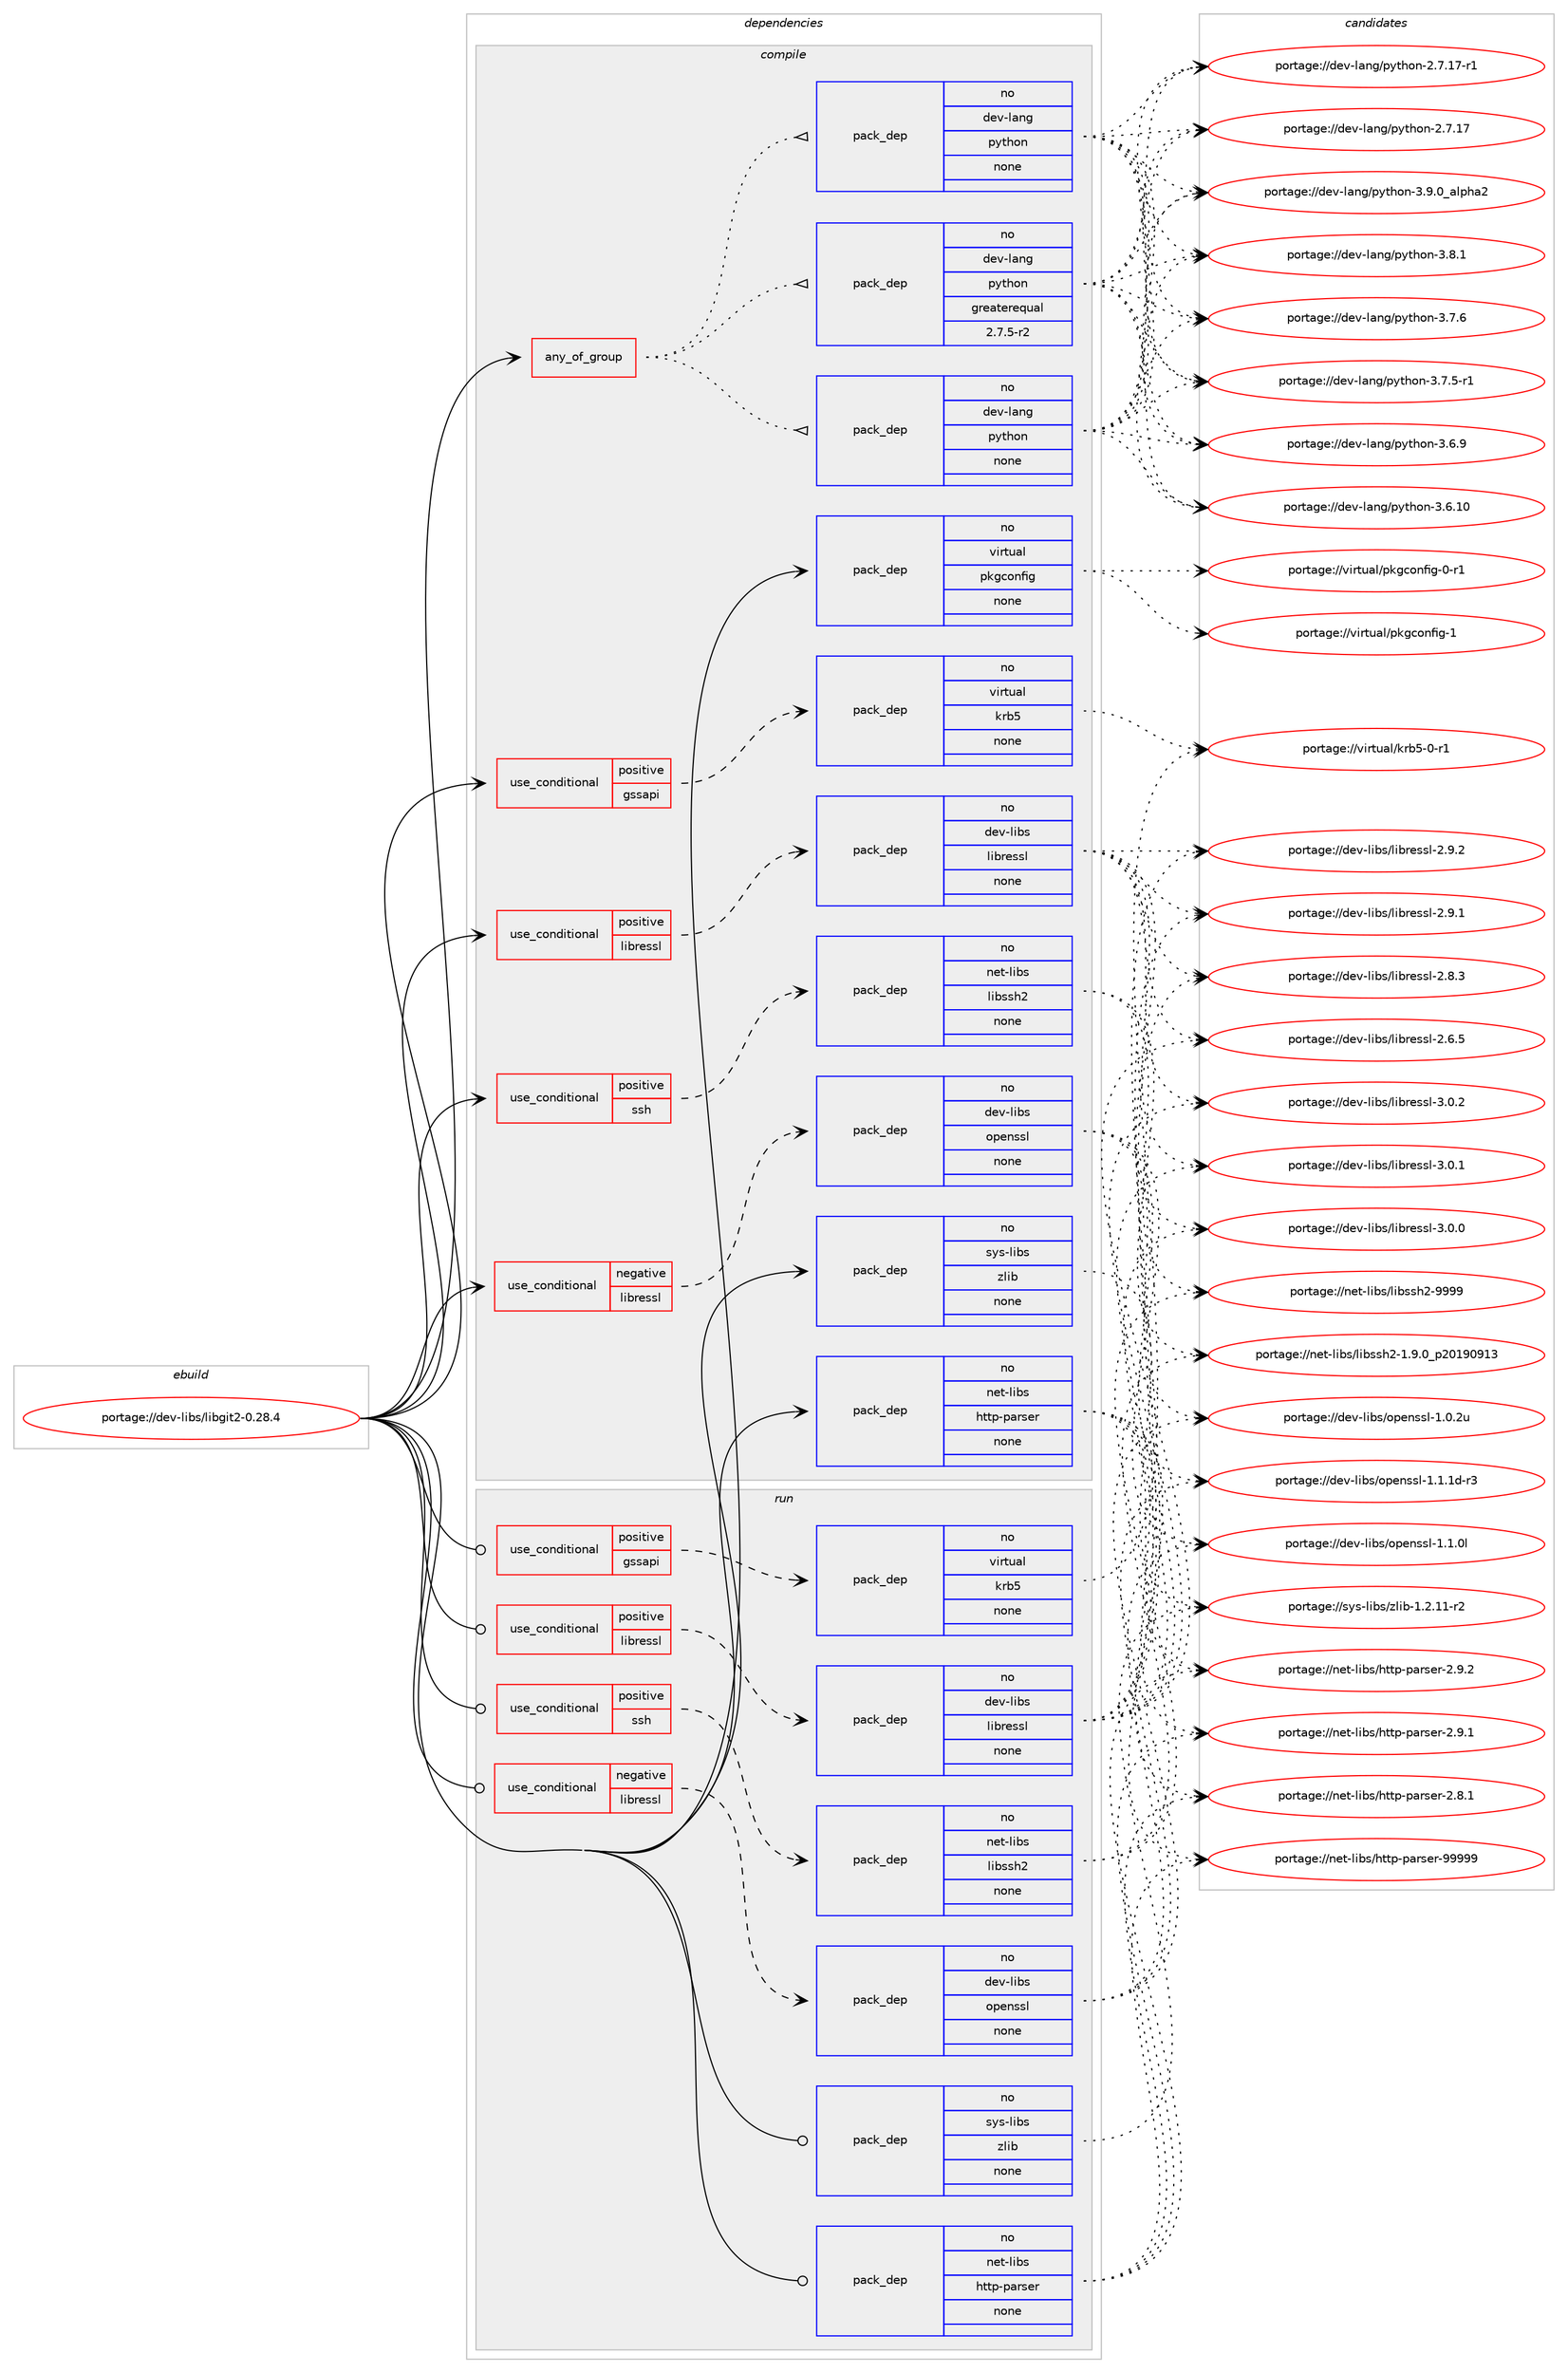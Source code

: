digraph prolog {

# *************
# Graph options
# *************

newrank=true;
concentrate=true;
compound=true;
graph [rankdir=LR,fontname=Helvetica,fontsize=10,ranksep=1.5];#, ranksep=2.5, nodesep=0.2];
edge  [arrowhead=vee];
node  [fontname=Helvetica,fontsize=10];

# **********
# The ebuild
# **********

subgraph cluster_leftcol {
color=gray;
label=<<i>ebuild</i>>;
id [label="portage://dev-libs/libgit2-0.28.4", color=red, width=4, href="../dev-libs/libgit2-0.28.4.svg"];
}

# ****************
# The dependencies
# ****************

subgraph cluster_midcol {
color=gray;
label=<<i>dependencies</i>>;
subgraph cluster_compile {
fillcolor="#eeeeee";
style=filled;
label=<<i>compile</i>>;
subgraph any5034 {
dependency512488 [label=<<TABLE BORDER="0" CELLBORDER="1" CELLSPACING="0" CELLPADDING="4"><TR><TD CELLPADDING="10">any_of_group</TD></TR></TABLE>>, shape=none, color=red];subgraph pack381874 {
dependency512489 [label=<<TABLE BORDER="0" CELLBORDER="1" CELLSPACING="0" CELLPADDING="4" WIDTH="220"><TR><TD ROWSPAN="6" CELLPADDING="30">pack_dep</TD></TR><TR><TD WIDTH="110">no</TD></TR><TR><TD>dev-lang</TD></TR><TR><TD>python</TD></TR><TR><TD>none</TD></TR><TR><TD></TD></TR></TABLE>>, shape=none, color=blue];
}
dependency512488:e -> dependency512489:w [weight=20,style="dotted",arrowhead="oinv"];
subgraph pack381875 {
dependency512490 [label=<<TABLE BORDER="0" CELLBORDER="1" CELLSPACING="0" CELLPADDING="4" WIDTH="220"><TR><TD ROWSPAN="6" CELLPADDING="30">pack_dep</TD></TR><TR><TD WIDTH="110">no</TD></TR><TR><TD>dev-lang</TD></TR><TR><TD>python</TD></TR><TR><TD>none</TD></TR><TR><TD></TD></TR></TABLE>>, shape=none, color=blue];
}
dependency512488:e -> dependency512490:w [weight=20,style="dotted",arrowhead="oinv"];
subgraph pack381876 {
dependency512491 [label=<<TABLE BORDER="0" CELLBORDER="1" CELLSPACING="0" CELLPADDING="4" WIDTH="220"><TR><TD ROWSPAN="6" CELLPADDING="30">pack_dep</TD></TR><TR><TD WIDTH="110">no</TD></TR><TR><TD>dev-lang</TD></TR><TR><TD>python</TD></TR><TR><TD>greaterequal</TD></TR><TR><TD>2.7.5-r2</TD></TR></TABLE>>, shape=none, color=blue];
}
dependency512488:e -> dependency512491:w [weight=20,style="dotted",arrowhead="oinv"];
}
id:e -> dependency512488:w [weight=20,style="solid",arrowhead="vee"];
subgraph cond125345 {
dependency512492 [label=<<TABLE BORDER="0" CELLBORDER="1" CELLSPACING="0" CELLPADDING="4"><TR><TD ROWSPAN="3" CELLPADDING="10">use_conditional</TD></TR><TR><TD>negative</TD></TR><TR><TD>libressl</TD></TR></TABLE>>, shape=none, color=red];
subgraph pack381877 {
dependency512493 [label=<<TABLE BORDER="0" CELLBORDER="1" CELLSPACING="0" CELLPADDING="4" WIDTH="220"><TR><TD ROWSPAN="6" CELLPADDING="30">pack_dep</TD></TR><TR><TD WIDTH="110">no</TD></TR><TR><TD>dev-libs</TD></TR><TR><TD>openssl</TD></TR><TR><TD>none</TD></TR><TR><TD></TD></TR></TABLE>>, shape=none, color=blue];
}
dependency512492:e -> dependency512493:w [weight=20,style="dashed",arrowhead="vee"];
}
id:e -> dependency512492:w [weight=20,style="solid",arrowhead="vee"];
subgraph cond125346 {
dependency512494 [label=<<TABLE BORDER="0" CELLBORDER="1" CELLSPACING="0" CELLPADDING="4"><TR><TD ROWSPAN="3" CELLPADDING="10">use_conditional</TD></TR><TR><TD>positive</TD></TR><TR><TD>gssapi</TD></TR></TABLE>>, shape=none, color=red];
subgraph pack381878 {
dependency512495 [label=<<TABLE BORDER="0" CELLBORDER="1" CELLSPACING="0" CELLPADDING="4" WIDTH="220"><TR><TD ROWSPAN="6" CELLPADDING="30">pack_dep</TD></TR><TR><TD WIDTH="110">no</TD></TR><TR><TD>virtual</TD></TR><TR><TD>krb5</TD></TR><TR><TD>none</TD></TR><TR><TD></TD></TR></TABLE>>, shape=none, color=blue];
}
dependency512494:e -> dependency512495:w [weight=20,style="dashed",arrowhead="vee"];
}
id:e -> dependency512494:w [weight=20,style="solid",arrowhead="vee"];
subgraph cond125347 {
dependency512496 [label=<<TABLE BORDER="0" CELLBORDER="1" CELLSPACING="0" CELLPADDING="4"><TR><TD ROWSPAN="3" CELLPADDING="10">use_conditional</TD></TR><TR><TD>positive</TD></TR><TR><TD>libressl</TD></TR></TABLE>>, shape=none, color=red];
subgraph pack381879 {
dependency512497 [label=<<TABLE BORDER="0" CELLBORDER="1" CELLSPACING="0" CELLPADDING="4" WIDTH="220"><TR><TD ROWSPAN="6" CELLPADDING="30">pack_dep</TD></TR><TR><TD WIDTH="110">no</TD></TR><TR><TD>dev-libs</TD></TR><TR><TD>libressl</TD></TR><TR><TD>none</TD></TR><TR><TD></TD></TR></TABLE>>, shape=none, color=blue];
}
dependency512496:e -> dependency512497:w [weight=20,style="dashed",arrowhead="vee"];
}
id:e -> dependency512496:w [weight=20,style="solid",arrowhead="vee"];
subgraph cond125348 {
dependency512498 [label=<<TABLE BORDER="0" CELLBORDER="1" CELLSPACING="0" CELLPADDING="4"><TR><TD ROWSPAN="3" CELLPADDING="10">use_conditional</TD></TR><TR><TD>positive</TD></TR><TR><TD>ssh</TD></TR></TABLE>>, shape=none, color=red];
subgraph pack381880 {
dependency512499 [label=<<TABLE BORDER="0" CELLBORDER="1" CELLSPACING="0" CELLPADDING="4" WIDTH="220"><TR><TD ROWSPAN="6" CELLPADDING="30">pack_dep</TD></TR><TR><TD WIDTH="110">no</TD></TR><TR><TD>net-libs</TD></TR><TR><TD>libssh2</TD></TR><TR><TD>none</TD></TR><TR><TD></TD></TR></TABLE>>, shape=none, color=blue];
}
dependency512498:e -> dependency512499:w [weight=20,style="dashed",arrowhead="vee"];
}
id:e -> dependency512498:w [weight=20,style="solid",arrowhead="vee"];
subgraph pack381881 {
dependency512500 [label=<<TABLE BORDER="0" CELLBORDER="1" CELLSPACING="0" CELLPADDING="4" WIDTH="220"><TR><TD ROWSPAN="6" CELLPADDING="30">pack_dep</TD></TR><TR><TD WIDTH="110">no</TD></TR><TR><TD>net-libs</TD></TR><TR><TD>http-parser</TD></TR><TR><TD>none</TD></TR><TR><TD></TD></TR></TABLE>>, shape=none, color=blue];
}
id:e -> dependency512500:w [weight=20,style="solid",arrowhead="vee"];
subgraph pack381882 {
dependency512501 [label=<<TABLE BORDER="0" CELLBORDER="1" CELLSPACING="0" CELLPADDING="4" WIDTH="220"><TR><TD ROWSPAN="6" CELLPADDING="30">pack_dep</TD></TR><TR><TD WIDTH="110">no</TD></TR><TR><TD>sys-libs</TD></TR><TR><TD>zlib</TD></TR><TR><TD>none</TD></TR><TR><TD></TD></TR></TABLE>>, shape=none, color=blue];
}
id:e -> dependency512501:w [weight=20,style="solid",arrowhead="vee"];
subgraph pack381883 {
dependency512502 [label=<<TABLE BORDER="0" CELLBORDER="1" CELLSPACING="0" CELLPADDING="4" WIDTH="220"><TR><TD ROWSPAN="6" CELLPADDING="30">pack_dep</TD></TR><TR><TD WIDTH="110">no</TD></TR><TR><TD>virtual</TD></TR><TR><TD>pkgconfig</TD></TR><TR><TD>none</TD></TR><TR><TD></TD></TR></TABLE>>, shape=none, color=blue];
}
id:e -> dependency512502:w [weight=20,style="solid",arrowhead="vee"];
}
subgraph cluster_compileandrun {
fillcolor="#eeeeee";
style=filled;
label=<<i>compile and run</i>>;
}
subgraph cluster_run {
fillcolor="#eeeeee";
style=filled;
label=<<i>run</i>>;
subgraph cond125349 {
dependency512503 [label=<<TABLE BORDER="0" CELLBORDER="1" CELLSPACING="0" CELLPADDING="4"><TR><TD ROWSPAN="3" CELLPADDING="10">use_conditional</TD></TR><TR><TD>negative</TD></TR><TR><TD>libressl</TD></TR></TABLE>>, shape=none, color=red];
subgraph pack381884 {
dependency512504 [label=<<TABLE BORDER="0" CELLBORDER="1" CELLSPACING="0" CELLPADDING="4" WIDTH="220"><TR><TD ROWSPAN="6" CELLPADDING="30">pack_dep</TD></TR><TR><TD WIDTH="110">no</TD></TR><TR><TD>dev-libs</TD></TR><TR><TD>openssl</TD></TR><TR><TD>none</TD></TR><TR><TD></TD></TR></TABLE>>, shape=none, color=blue];
}
dependency512503:e -> dependency512504:w [weight=20,style="dashed",arrowhead="vee"];
}
id:e -> dependency512503:w [weight=20,style="solid",arrowhead="odot"];
subgraph cond125350 {
dependency512505 [label=<<TABLE BORDER="0" CELLBORDER="1" CELLSPACING="0" CELLPADDING="4"><TR><TD ROWSPAN="3" CELLPADDING="10">use_conditional</TD></TR><TR><TD>positive</TD></TR><TR><TD>gssapi</TD></TR></TABLE>>, shape=none, color=red];
subgraph pack381885 {
dependency512506 [label=<<TABLE BORDER="0" CELLBORDER="1" CELLSPACING="0" CELLPADDING="4" WIDTH="220"><TR><TD ROWSPAN="6" CELLPADDING="30">pack_dep</TD></TR><TR><TD WIDTH="110">no</TD></TR><TR><TD>virtual</TD></TR><TR><TD>krb5</TD></TR><TR><TD>none</TD></TR><TR><TD></TD></TR></TABLE>>, shape=none, color=blue];
}
dependency512505:e -> dependency512506:w [weight=20,style="dashed",arrowhead="vee"];
}
id:e -> dependency512505:w [weight=20,style="solid",arrowhead="odot"];
subgraph cond125351 {
dependency512507 [label=<<TABLE BORDER="0" CELLBORDER="1" CELLSPACING="0" CELLPADDING="4"><TR><TD ROWSPAN="3" CELLPADDING="10">use_conditional</TD></TR><TR><TD>positive</TD></TR><TR><TD>libressl</TD></TR></TABLE>>, shape=none, color=red];
subgraph pack381886 {
dependency512508 [label=<<TABLE BORDER="0" CELLBORDER="1" CELLSPACING="0" CELLPADDING="4" WIDTH="220"><TR><TD ROWSPAN="6" CELLPADDING="30">pack_dep</TD></TR><TR><TD WIDTH="110">no</TD></TR><TR><TD>dev-libs</TD></TR><TR><TD>libressl</TD></TR><TR><TD>none</TD></TR><TR><TD></TD></TR></TABLE>>, shape=none, color=blue];
}
dependency512507:e -> dependency512508:w [weight=20,style="dashed",arrowhead="vee"];
}
id:e -> dependency512507:w [weight=20,style="solid",arrowhead="odot"];
subgraph cond125352 {
dependency512509 [label=<<TABLE BORDER="0" CELLBORDER="1" CELLSPACING="0" CELLPADDING="4"><TR><TD ROWSPAN="3" CELLPADDING="10">use_conditional</TD></TR><TR><TD>positive</TD></TR><TR><TD>ssh</TD></TR></TABLE>>, shape=none, color=red];
subgraph pack381887 {
dependency512510 [label=<<TABLE BORDER="0" CELLBORDER="1" CELLSPACING="0" CELLPADDING="4" WIDTH="220"><TR><TD ROWSPAN="6" CELLPADDING="30">pack_dep</TD></TR><TR><TD WIDTH="110">no</TD></TR><TR><TD>net-libs</TD></TR><TR><TD>libssh2</TD></TR><TR><TD>none</TD></TR><TR><TD></TD></TR></TABLE>>, shape=none, color=blue];
}
dependency512509:e -> dependency512510:w [weight=20,style="dashed",arrowhead="vee"];
}
id:e -> dependency512509:w [weight=20,style="solid",arrowhead="odot"];
subgraph pack381888 {
dependency512511 [label=<<TABLE BORDER="0" CELLBORDER="1" CELLSPACING="0" CELLPADDING="4" WIDTH="220"><TR><TD ROWSPAN="6" CELLPADDING="30">pack_dep</TD></TR><TR><TD WIDTH="110">no</TD></TR><TR><TD>net-libs</TD></TR><TR><TD>http-parser</TD></TR><TR><TD>none</TD></TR><TR><TD></TD></TR></TABLE>>, shape=none, color=blue];
}
id:e -> dependency512511:w [weight=20,style="solid",arrowhead="odot"];
subgraph pack381889 {
dependency512512 [label=<<TABLE BORDER="0" CELLBORDER="1" CELLSPACING="0" CELLPADDING="4" WIDTH="220"><TR><TD ROWSPAN="6" CELLPADDING="30">pack_dep</TD></TR><TR><TD WIDTH="110">no</TD></TR><TR><TD>sys-libs</TD></TR><TR><TD>zlib</TD></TR><TR><TD>none</TD></TR><TR><TD></TD></TR></TABLE>>, shape=none, color=blue];
}
id:e -> dependency512512:w [weight=20,style="solid",arrowhead="odot"];
}
}

# **************
# The candidates
# **************

subgraph cluster_choices {
rank=same;
color=gray;
label=<<i>candidates</i>>;

subgraph choice381874 {
color=black;
nodesep=1;
choice10010111845108971101034711212111610411111045514657464895971081121049750 [label="portage://dev-lang/python-3.9.0_alpha2", color=red, width=4,href="../dev-lang/python-3.9.0_alpha2.svg"];
choice100101118451089711010347112121116104111110455146564649 [label="portage://dev-lang/python-3.8.1", color=red, width=4,href="../dev-lang/python-3.8.1.svg"];
choice100101118451089711010347112121116104111110455146554654 [label="portage://dev-lang/python-3.7.6", color=red, width=4,href="../dev-lang/python-3.7.6.svg"];
choice1001011184510897110103471121211161041111104551465546534511449 [label="portage://dev-lang/python-3.7.5-r1", color=red, width=4,href="../dev-lang/python-3.7.5-r1.svg"];
choice100101118451089711010347112121116104111110455146544657 [label="portage://dev-lang/python-3.6.9", color=red, width=4,href="../dev-lang/python-3.6.9.svg"];
choice10010111845108971101034711212111610411111045514654464948 [label="portage://dev-lang/python-3.6.10", color=red, width=4,href="../dev-lang/python-3.6.10.svg"];
choice100101118451089711010347112121116104111110455046554649554511449 [label="portage://dev-lang/python-2.7.17-r1", color=red, width=4,href="../dev-lang/python-2.7.17-r1.svg"];
choice10010111845108971101034711212111610411111045504655464955 [label="portage://dev-lang/python-2.7.17", color=red, width=4,href="../dev-lang/python-2.7.17.svg"];
dependency512489:e -> choice10010111845108971101034711212111610411111045514657464895971081121049750:w [style=dotted,weight="100"];
dependency512489:e -> choice100101118451089711010347112121116104111110455146564649:w [style=dotted,weight="100"];
dependency512489:e -> choice100101118451089711010347112121116104111110455146554654:w [style=dotted,weight="100"];
dependency512489:e -> choice1001011184510897110103471121211161041111104551465546534511449:w [style=dotted,weight="100"];
dependency512489:e -> choice100101118451089711010347112121116104111110455146544657:w [style=dotted,weight="100"];
dependency512489:e -> choice10010111845108971101034711212111610411111045514654464948:w [style=dotted,weight="100"];
dependency512489:e -> choice100101118451089711010347112121116104111110455046554649554511449:w [style=dotted,weight="100"];
dependency512489:e -> choice10010111845108971101034711212111610411111045504655464955:w [style=dotted,weight="100"];
}
subgraph choice381875 {
color=black;
nodesep=1;
choice10010111845108971101034711212111610411111045514657464895971081121049750 [label="portage://dev-lang/python-3.9.0_alpha2", color=red, width=4,href="../dev-lang/python-3.9.0_alpha2.svg"];
choice100101118451089711010347112121116104111110455146564649 [label="portage://dev-lang/python-3.8.1", color=red, width=4,href="../dev-lang/python-3.8.1.svg"];
choice100101118451089711010347112121116104111110455146554654 [label="portage://dev-lang/python-3.7.6", color=red, width=4,href="../dev-lang/python-3.7.6.svg"];
choice1001011184510897110103471121211161041111104551465546534511449 [label="portage://dev-lang/python-3.7.5-r1", color=red, width=4,href="../dev-lang/python-3.7.5-r1.svg"];
choice100101118451089711010347112121116104111110455146544657 [label="portage://dev-lang/python-3.6.9", color=red, width=4,href="../dev-lang/python-3.6.9.svg"];
choice10010111845108971101034711212111610411111045514654464948 [label="portage://dev-lang/python-3.6.10", color=red, width=4,href="../dev-lang/python-3.6.10.svg"];
choice100101118451089711010347112121116104111110455046554649554511449 [label="portage://dev-lang/python-2.7.17-r1", color=red, width=4,href="../dev-lang/python-2.7.17-r1.svg"];
choice10010111845108971101034711212111610411111045504655464955 [label="portage://dev-lang/python-2.7.17", color=red, width=4,href="../dev-lang/python-2.7.17.svg"];
dependency512490:e -> choice10010111845108971101034711212111610411111045514657464895971081121049750:w [style=dotted,weight="100"];
dependency512490:e -> choice100101118451089711010347112121116104111110455146564649:w [style=dotted,weight="100"];
dependency512490:e -> choice100101118451089711010347112121116104111110455146554654:w [style=dotted,weight="100"];
dependency512490:e -> choice1001011184510897110103471121211161041111104551465546534511449:w [style=dotted,weight="100"];
dependency512490:e -> choice100101118451089711010347112121116104111110455146544657:w [style=dotted,weight="100"];
dependency512490:e -> choice10010111845108971101034711212111610411111045514654464948:w [style=dotted,weight="100"];
dependency512490:e -> choice100101118451089711010347112121116104111110455046554649554511449:w [style=dotted,weight="100"];
dependency512490:e -> choice10010111845108971101034711212111610411111045504655464955:w [style=dotted,weight="100"];
}
subgraph choice381876 {
color=black;
nodesep=1;
choice10010111845108971101034711212111610411111045514657464895971081121049750 [label="portage://dev-lang/python-3.9.0_alpha2", color=red, width=4,href="../dev-lang/python-3.9.0_alpha2.svg"];
choice100101118451089711010347112121116104111110455146564649 [label="portage://dev-lang/python-3.8.1", color=red, width=4,href="../dev-lang/python-3.8.1.svg"];
choice100101118451089711010347112121116104111110455146554654 [label="portage://dev-lang/python-3.7.6", color=red, width=4,href="../dev-lang/python-3.7.6.svg"];
choice1001011184510897110103471121211161041111104551465546534511449 [label="portage://dev-lang/python-3.7.5-r1", color=red, width=4,href="../dev-lang/python-3.7.5-r1.svg"];
choice100101118451089711010347112121116104111110455146544657 [label="portage://dev-lang/python-3.6.9", color=red, width=4,href="../dev-lang/python-3.6.9.svg"];
choice10010111845108971101034711212111610411111045514654464948 [label="portage://dev-lang/python-3.6.10", color=red, width=4,href="../dev-lang/python-3.6.10.svg"];
choice100101118451089711010347112121116104111110455046554649554511449 [label="portage://dev-lang/python-2.7.17-r1", color=red, width=4,href="../dev-lang/python-2.7.17-r1.svg"];
choice10010111845108971101034711212111610411111045504655464955 [label="portage://dev-lang/python-2.7.17", color=red, width=4,href="../dev-lang/python-2.7.17.svg"];
dependency512491:e -> choice10010111845108971101034711212111610411111045514657464895971081121049750:w [style=dotted,weight="100"];
dependency512491:e -> choice100101118451089711010347112121116104111110455146564649:w [style=dotted,weight="100"];
dependency512491:e -> choice100101118451089711010347112121116104111110455146554654:w [style=dotted,weight="100"];
dependency512491:e -> choice1001011184510897110103471121211161041111104551465546534511449:w [style=dotted,weight="100"];
dependency512491:e -> choice100101118451089711010347112121116104111110455146544657:w [style=dotted,weight="100"];
dependency512491:e -> choice10010111845108971101034711212111610411111045514654464948:w [style=dotted,weight="100"];
dependency512491:e -> choice100101118451089711010347112121116104111110455046554649554511449:w [style=dotted,weight="100"];
dependency512491:e -> choice10010111845108971101034711212111610411111045504655464955:w [style=dotted,weight="100"];
}
subgraph choice381877 {
color=black;
nodesep=1;
choice1001011184510810598115471111121011101151151084549464946491004511451 [label="portage://dev-libs/openssl-1.1.1d-r3", color=red, width=4,href="../dev-libs/openssl-1.1.1d-r3.svg"];
choice100101118451081059811547111112101110115115108454946494648108 [label="portage://dev-libs/openssl-1.1.0l", color=red, width=4,href="../dev-libs/openssl-1.1.0l.svg"];
choice100101118451081059811547111112101110115115108454946484650117 [label="portage://dev-libs/openssl-1.0.2u", color=red, width=4,href="../dev-libs/openssl-1.0.2u.svg"];
dependency512493:e -> choice1001011184510810598115471111121011101151151084549464946491004511451:w [style=dotted,weight="100"];
dependency512493:e -> choice100101118451081059811547111112101110115115108454946494648108:w [style=dotted,weight="100"];
dependency512493:e -> choice100101118451081059811547111112101110115115108454946484650117:w [style=dotted,weight="100"];
}
subgraph choice381878 {
color=black;
nodesep=1;
choice1181051141161179710847107114985345484511449 [label="portage://virtual/krb5-0-r1", color=red, width=4,href="../virtual/krb5-0-r1.svg"];
dependency512495:e -> choice1181051141161179710847107114985345484511449:w [style=dotted,weight="100"];
}
subgraph choice381879 {
color=black;
nodesep=1;
choice10010111845108105981154710810598114101115115108455146484650 [label="portage://dev-libs/libressl-3.0.2", color=red, width=4,href="../dev-libs/libressl-3.0.2.svg"];
choice10010111845108105981154710810598114101115115108455146484649 [label="portage://dev-libs/libressl-3.0.1", color=red, width=4,href="../dev-libs/libressl-3.0.1.svg"];
choice10010111845108105981154710810598114101115115108455146484648 [label="portage://dev-libs/libressl-3.0.0", color=red, width=4,href="../dev-libs/libressl-3.0.0.svg"];
choice10010111845108105981154710810598114101115115108455046574650 [label="portage://dev-libs/libressl-2.9.2", color=red, width=4,href="../dev-libs/libressl-2.9.2.svg"];
choice10010111845108105981154710810598114101115115108455046574649 [label="portage://dev-libs/libressl-2.9.1", color=red, width=4,href="../dev-libs/libressl-2.9.1.svg"];
choice10010111845108105981154710810598114101115115108455046564651 [label="portage://dev-libs/libressl-2.8.3", color=red, width=4,href="../dev-libs/libressl-2.8.3.svg"];
choice10010111845108105981154710810598114101115115108455046544653 [label="portage://dev-libs/libressl-2.6.5", color=red, width=4,href="../dev-libs/libressl-2.6.5.svg"];
dependency512497:e -> choice10010111845108105981154710810598114101115115108455146484650:w [style=dotted,weight="100"];
dependency512497:e -> choice10010111845108105981154710810598114101115115108455146484649:w [style=dotted,weight="100"];
dependency512497:e -> choice10010111845108105981154710810598114101115115108455146484648:w [style=dotted,weight="100"];
dependency512497:e -> choice10010111845108105981154710810598114101115115108455046574650:w [style=dotted,weight="100"];
dependency512497:e -> choice10010111845108105981154710810598114101115115108455046574649:w [style=dotted,weight="100"];
dependency512497:e -> choice10010111845108105981154710810598114101115115108455046564651:w [style=dotted,weight="100"];
dependency512497:e -> choice10010111845108105981154710810598114101115115108455046544653:w [style=dotted,weight="100"];
}
subgraph choice381880 {
color=black;
nodesep=1;
choice11010111645108105981154710810598115115104504557575757 [label="portage://net-libs/libssh2-9999", color=red, width=4,href="../net-libs/libssh2-9999.svg"];
choice1101011164510810598115471081059811511510450454946574648951125048495748574951 [label="portage://net-libs/libssh2-1.9.0_p20190913", color=red, width=4,href="../net-libs/libssh2-1.9.0_p20190913.svg"];
dependency512499:e -> choice11010111645108105981154710810598115115104504557575757:w [style=dotted,weight="100"];
dependency512499:e -> choice1101011164510810598115471081059811511510450454946574648951125048495748574951:w [style=dotted,weight="100"];
}
subgraph choice381881 {
color=black;
nodesep=1;
choice1101011164510810598115471041161161124511297114115101114455757575757 [label="portage://net-libs/http-parser-99999", color=red, width=4,href="../net-libs/http-parser-99999.svg"];
choice1101011164510810598115471041161161124511297114115101114455046574650 [label="portage://net-libs/http-parser-2.9.2", color=red, width=4,href="../net-libs/http-parser-2.9.2.svg"];
choice1101011164510810598115471041161161124511297114115101114455046574649 [label="portage://net-libs/http-parser-2.9.1", color=red, width=4,href="../net-libs/http-parser-2.9.1.svg"];
choice1101011164510810598115471041161161124511297114115101114455046564649 [label="portage://net-libs/http-parser-2.8.1", color=red, width=4,href="../net-libs/http-parser-2.8.1.svg"];
dependency512500:e -> choice1101011164510810598115471041161161124511297114115101114455757575757:w [style=dotted,weight="100"];
dependency512500:e -> choice1101011164510810598115471041161161124511297114115101114455046574650:w [style=dotted,weight="100"];
dependency512500:e -> choice1101011164510810598115471041161161124511297114115101114455046574649:w [style=dotted,weight="100"];
dependency512500:e -> choice1101011164510810598115471041161161124511297114115101114455046564649:w [style=dotted,weight="100"];
}
subgraph choice381882 {
color=black;
nodesep=1;
choice11512111545108105981154712210810598454946504649494511450 [label="portage://sys-libs/zlib-1.2.11-r2", color=red, width=4,href="../sys-libs/zlib-1.2.11-r2.svg"];
dependency512501:e -> choice11512111545108105981154712210810598454946504649494511450:w [style=dotted,weight="100"];
}
subgraph choice381883 {
color=black;
nodesep=1;
choice1181051141161179710847112107103991111101021051034549 [label="portage://virtual/pkgconfig-1", color=red, width=4,href="../virtual/pkgconfig-1.svg"];
choice11810511411611797108471121071039911111010210510345484511449 [label="portage://virtual/pkgconfig-0-r1", color=red, width=4,href="../virtual/pkgconfig-0-r1.svg"];
dependency512502:e -> choice1181051141161179710847112107103991111101021051034549:w [style=dotted,weight="100"];
dependency512502:e -> choice11810511411611797108471121071039911111010210510345484511449:w [style=dotted,weight="100"];
}
subgraph choice381884 {
color=black;
nodesep=1;
choice1001011184510810598115471111121011101151151084549464946491004511451 [label="portage://dev-libs/openssl-1.1.1d-r3", color=red, width=4,href="../dev-libs/openssl-1.1.1d-r3.svg"];
choice100101118451081059811547111112101110115115108454946494648108 [label="portage://dev-libs/openssl-1.1.0l", color=red, width=4,href="../dev-libs/openssl-1.1.0l.svg"];
choice100101118451081059811547111112101110115115108454946484650117 [label="portage://dev-libs/openssl-1.0.2u", color=red, width=4,href="../dev-libs/openssl-1.0.2u.svg"];
dependency512504:e -> choice1001011184510810598115471111121011101151151084549464946491004511451:w [style=dotted,weight="100"];
dependency512504:e -> choice100101118451081059811547111112101110115115108454946494648108:w [style=dotted,weight="100"];
dependency512504:e -> choice100101118451081059811547111112101110115115108454946484650117:w [style=dotted,weight="100"];
}
subgraph choice381885 {
color=black;
nodesep=1;
choice1181051141161179710847107114985345484511449 [label="portage://virtual/krb5-0-r1", color=red, width=4,href="../virtual/krb5-0-r1.svg"];
dependency512506:e -> choice1181051141161179710847107114985345484511449:w [style=dotted,weight="100"];
}
subgraph choice381886 {
color=black;
nodesep=1;
choice10010111845108105981154710810598114101115115108455146484650 [label="portage://dev-libs/libressl-3.0.2", color=red, width=4,href="../dev-libs/libressl-3.0.2.svg"];
choice10010111845108105981154710810598114101115115108455146484649 [label="portage://dev-libs/libressl-3.0.1", color=red, width=4,href="../dev-libs/libressl-3.0.1.svg"];
choice10010111845108105981154710810598114101115115108455146484648 [label="portage://dev-libs/libressl-3.0.0", color=red, width=4,href="../dev-libs/libressl-3.0.0.svg"];
choice10010111845108105981154710810598114101115115108455046574650 [label="portage://dev-libs/libressl-2.9.2", color=red, width=4,href="../dev-libs/libressl-2.9.2.svg"];
choice10010111845108105981154710810598114101115115108455046574649 [label="portage://dev-libs/libressl-2.9.1", color=red, width=4,href="../dev-libs/libressl-2.9.1.svg"];
choice10010111845108105981154710810598114101115115108455046564651 [label="portage://dev-libs/libressl-2.8.3", color=red, width=4,href="../dev-libs/libressl-2.8.3.svg"];
choice10010111845108105981154710810598114101115115108455046544653 [label="portage://dev-libs/libressl-2.6.5", color=red, width=4,href="../dev-libs/libressl-2.6.5.svg"];
dependency512508:e -> choice10010111845108105981154710810598114101115115108455146484650:w [style=dotted,weight="100"];
dependency512508:e -> choice10010111845108105981154710810598114101115115108455146484649:w [style=dotted,weight="100"];
dependency512508:e -> choice10010111845108105981154710810598114101115115108455146484648:w [style=dotted,weight="100"];
dependency512508:e -> choice10010111845108105981154710810598114101115115108455046574650:w [style=dotted,weight="100"];
dependency512508:e -> choice10010111845108105981154710810598114101115115108455046574649:w [style=dotted,weight="100"];
dependency512508:e -> choice10010111845108105981154710810598114101115115108455046564651:w [style=dotted,weight="100"];
dependency512508:e -> choice10010111845108105981154710810598114101115115108455046544653:w [style=dotted,weight="100"];
}
subgraph choice381887 {
color=black;
nodesep=1;
choice11010111645108105981154710810598115115104504557575757 [label="portage://net-libs/libssh2-9999", color=red, width=4,href="../net-libs/libssh2-9999.svg"];
choice1101011164510810598115471081059811511510450454946574648951125048495748574951 [label="portage://net-libs/libssh2-1.9.0_p20190913", color=red, width=4,href="../net-libs/libssh2-1.9.0_p20190913.svg"];
dependency512510:e -> choice11010111645108105981154710810598115115104504557575757:w [style=dotted,weight="100"];
dependency512510:e -> choice1101011164510810598115471081059811511510450454946574648951125048495748574951:w [style=dotted,weight="100"];
}
subgraph choice381888 {
color=black;
nodesep=1;
choice1101011164510810598115471041161161124511297114115101114455757575757 [label="portage://net-libs/http-parser-99999", color=red, width=4,href="../net-libs/http-parser-99999.svg"];
choice1101011164510810598115471041161161124511297114115101114455046574650 [label="portage://net-libs/http-parser-2.9.2", color=red, width=4,href="../net-libs/http-parser-2.9.2.svg"];
choice1101011164510810598115471041161161124511297114115101114455046574649 [label="portage://net-libs/http-parser-2.9.1", color=red, width=4,href="../net-libs/http-parser-2.9.1.svg"];
choice1101011164510810598115471041161161124511297114115101114455046564649 [label="portage://net-libs/http-parser-2.8.1", color=red, width=4,href="../net-libs/http-parser-2.8.1.svg"];
dependency512511:e -> choice1101011164510810598115471041161161124511297114115101114455757575757:w [style=dotted,weight="100"];
dependency512511:e -> choice1101011164510810598115471041161161124511297114115101114455046574650:w [style=dotted,weight="100"];
dependency512511:e -> choice1101011164510810598115471041161161124511297114115101114455046574649:w [style=dotted,weight="100"];
dependency512511:e -> choice1101011164510810598115471041161161124511297114115101114455046564649:w [style=dotted,weight="100"];
}
subgraph choice381889 {
color=black;
nodesep=1;
choice11512111545108105981154712210810598454946504649494511450 [label="portage://sys-libs/zlib-1.2.11-r2", color=red, width=4,href="../sys-libs/zlib-1.2.11-r2.svg"];
dependency512512:e -> choice11512111545108105981154712210810598454946504649494511450:w [style=dotted,weight="100"];
}
}

}

